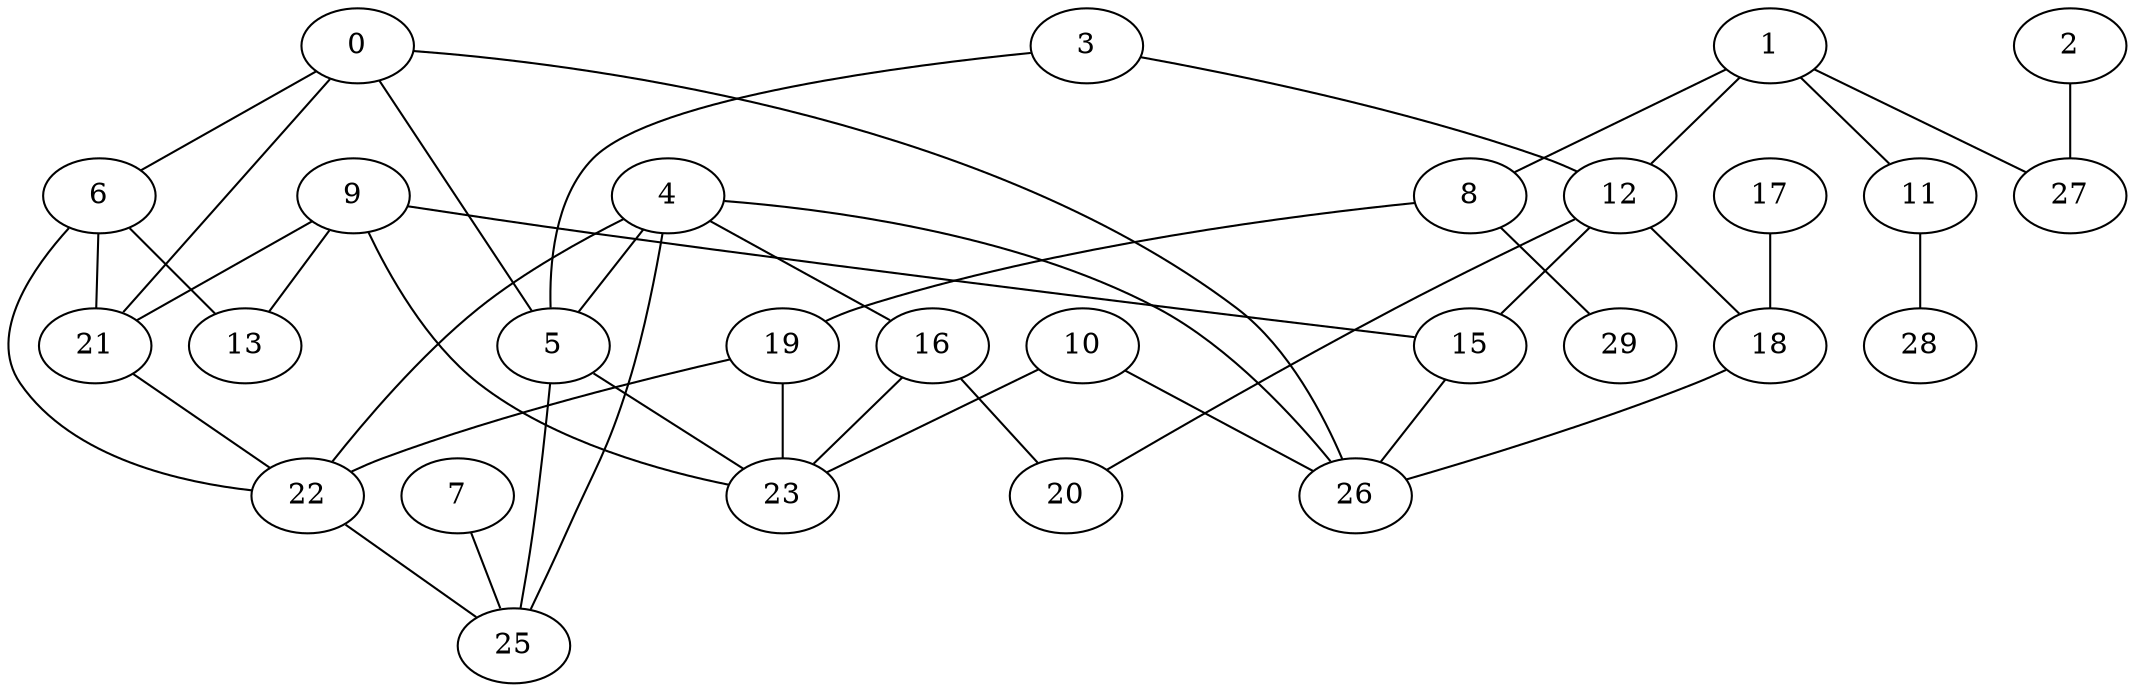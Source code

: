 graph G {
"0";
"1";
"2";
"3";
"4";
"5";
"6";
"7";
"8";
"9";
"10";
"11";
"12";
"13";
"15";
"16";
"17";
"18";
"19";
"20";
"21";
"22";
"23";
"25";
"26";
"27";
"28";
"29";
    "11" -- "28";
    "6" -- "21";
    "18" -- "26";
    "7" -- "25";
    "8" -- "19";
    "4" -- "22";
    "19" -- "22";
    "10" -- "26";
    "5" -- "23";
    "1" -- "11";
    "15" -- "26";
    "12" -- "20";
    "0" -- "21";
    "9" -- "15";
    "9" -- "21";
    "5" -- "25";
    "8" -- "29";
    "6" -- "22";
    "2" -- "27";
    "4" -- "5";
    "16" -- "23";
    "4" -- "16";
    "12" -- "18";
    "0" -- "5";
    "4" -- "25";
    "10" -- "23";
    "3" -- "5";
    "17" -- "18";
    "9" -- "13";
    "22" -- "25";
    "12" -- "15";
    "3" -- "12";
    "0" -- "26";
    "1" -- "12";
    "21" -- "22";
    "1" -- "27";
    "9" -- "23";
    "0" -- "6";
    "4" -- "26";
    "1" -- "8";
    "6" -- "13";
    "16" -- "20";
    "19" -- "23";
}
